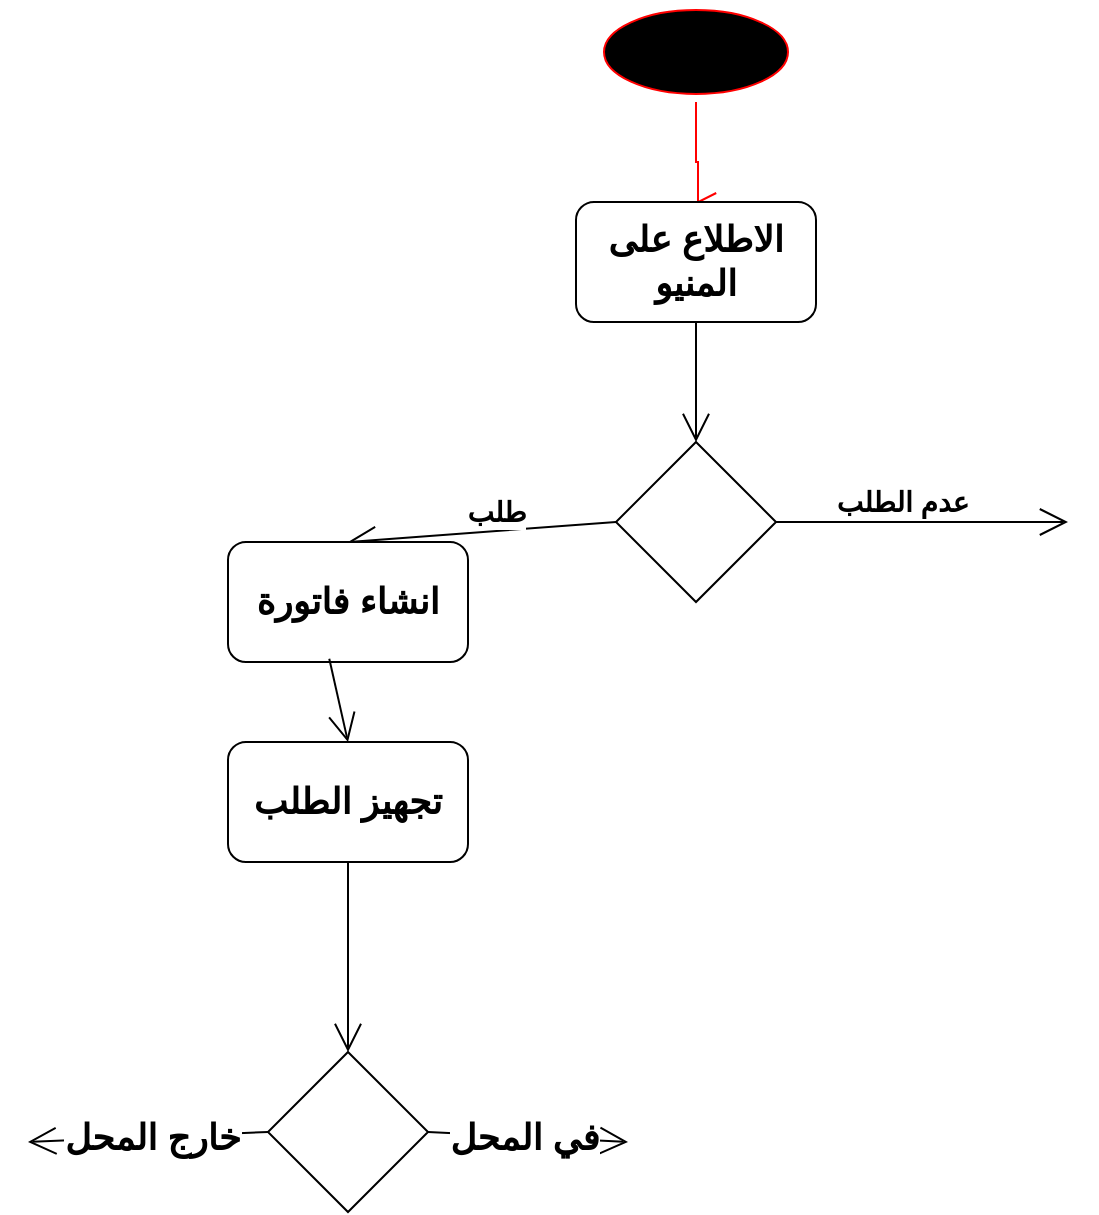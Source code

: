 <mxfile version="26.2.14">
  <diagram name="Page-1" id="TdrzcOV-UNlIRKtFkZLf">
    <mxGraphModel dx="1281" dy="616" grid="1" gridSize="10" guides="1" tooltips="1" connect="1" arrows="1" fold="1" page="1" pageScale="1" pageWidth="827" pageHeight="1169" math="0" shadow="0">
      <root>
        <mxCell id="0" />
        <mxCell id="1" parent="0" />
        <mxCell id="bgS8-4ASuz-KEyf1Ljvr-1" value="" style="ellipse;html=1;shape=startState;fillColor=#000000;strokeColor=#ff0000;" parent="1" vertex="1">
          <mxGeometry x="414" y="20" width="100" height="50" as="geometry" />
        </mxCell>
        <mxCell id="bgS8-4ASuz-KEyf1Ljvr-2" value="" style="edgeStyle=orthogonalEdgeStyle;html=1;verticalAlign=bottom;endArrow=open;endSize=8;strokeColor=#ff0000;rounded=0;entryX=0.5;entryY=0;entryDx=0;entryDy=0;" parent="1" source="bgS8-4ASuz-KEyf1Ljvr-1" edge="1" target="kAa6bXmPHWRR-01voxHk-1">
          <mxGeometry relative="1" as="geometry">
            <mxPoint x="464" y="130" as="targetPoint" />
            <Array as="points">
              <mxPoint x="464" y="100" />
              <mxPoint x="465" y="100" />
            </Array>
          </mxGeometry>
        </mxCell>
        <mxCell id="kAa6bXmPHWRR-01voxHk-1" value="&lt;font style=&quot;font-size: 18px;&quot;&gt;&lt;b&gt;الاطلاع على المنيو&lt;/b&gt;&lt;/font&gt;" style="rounded=1;whiteSpace=wrap;html=1;" vertex="1" parent="1">
          <mxGeometry x="404" y="120" width="120" height="60" as="geometry" />
        </mxCell>
        <mxCell id="kAa6bXmPHWRR-01voxHk-2" value="" style="rhombus;whiteSpace=wrap;html=1;" vertex="1" parent="1">
          <mxGeometry x="424" y="240" width="80" height="80" as="geometry" />
        </mxCell>
        <mxCell id="kAa6bXmPHWRR-01voxHk-3" value="" style="endArrow=open;endFill=1;endSize=12;html=1;rounded=0;exitX=0.5;exitY=1;exitDx=0;exitDy=0;entryX=0.5;entryY=0;entryDx=0;entryDy=0;" edge="1" parent="1" source="kAa6bXmPHWRR-01voxHk-1" target="kAa6bXmPHWRR-01voxHk-2">
          <mxGeometry width="160" relative="1" as="geometry">
            <mxPoint x="240" y="390" as="sourcePoint" />
            <mxPoint x="400" y="390" as="targetPoint" />
          </mxGeometry>
        </mxCell>
        <mxCell id="kAa6bXmPHWRR-01voxHk-4" value="" style="endArrow=open;endFill=1;endSize=12;html=1;rounded=0;exitX=0;exitY=0.5;exitDx=0;exitDy=0;entryX=0.5;entryY=0;entryDx=0;entryDy=0;" edge="1" parent="1" source="kAa6bXmPHWRR-01voxHk-2" target="kAa6bXmPHWRR-01voxHk-10">
          <mxGeometry width="160" relative="1" as="geometry">
            <mxPoint x="210" y="360" as="sourcePoint" />
            <mxPoint x="330" y="280" as="targetPoint" />
          </mxGeometry>
        </mxCell>
        <mxCell id="kAa6bXmPHWRR-01voxHk-6" value="&lt;font style=&quot;font-size: 14px;&quot;&gt;&lt;b&gt;طلب&lt;/b&gt;&lt;/font&gt;" style="edgeLabel;html=1;align=center;verticalAlign=middle;resizable=0;points=[];" vertex="1" connectable="0" parent="kAa6bXmPHWRR-01voxHk-4">
          <mxGeometry x="-0.102" y="-2" relative="1" as="geometry">
            <mxPoint y="-8" as="offset" />
          </mxGeometry>
        </mxCell>
        <mxCell id="kAa6bXmPHWRR-01voxHk-5" value="" style="endArrow=open;endFill=1;endSize=12;html=1;rounded=0;exitX=1;exitY=0.5;exitDx=0;exitDy=0;" edge="1" parent="1" source="kAa6bXmPHWRR-01voxHk-2">
          <mxGeometry width="160" relative="1" as="geometry">
            <mxPoint x="330" y="320" as="sourcePoint" />
            <mxPoint x="650" y="280" as="targetPoint" />
            <Array as="points" />
          </mxGeometry>
        </mxCell>
        <mxCell id="kAa6bXmPHWRR-01voxHk-7" value="&lt;font style=&quot;font-size: 14px;&quot;&gt;&lt;b style=&quot;&quot;&gt;عدم الطلب&lt;/b&gt;&lt;/font&gt;" style="edgeLabel;html=1;align=center;verticalAlign=middle;resizable=0;points=[];" vertex="1" connectable="0" parent="kAa6bXmPHWRR-01voxHk-5">
          <mxGeometry x="-0.174" y="-4" relative="1" as="geometry">
            <mxPoint x="2" y="-14" as="offset" />
          </mxGeometry>
        </mxCell>
        <mxCell id="kAa6bXmPHWRR-01voxHk-10" value="&lt;font style=&quot;font-size: 18px;&quot;&gt;&lt;b&gt;انشاء فاتورة&lt;/b&gt;&lt;/font&gt;" style="rounded=1;whiteSpace=wrap;html=1;" vertex="1" parent="1">
          <mxGeometry x="230" y="290" width="120" height="60" as="geometry" />
        </mxCell>
        <mxCell id="kAa6bXmPHWRR-01voxHk-11" value="&lt;font style=&quot;font-size: 18px;&quot;&gt;&lt;b&gt;تجهيز الطلب&lt;/b&gt;&lt;/font&gt;" style="rounded=1;whiteSpace=wrap;html=1;" vertex="1" parent="1">
          <mxGeometry x="230" y="390" width="120" height="60" as="geometry" />
        </mxCell>
        <mxCell id="kAa6bXmPHWRR-01voxHk-12" value="" style="endArrow=open;endFill=1;endSize=12;html=1;rounded=0;exitX=0.422;exitY=0.973;exitDx=0;exitDy=0;exitPerimeter=0;entryX=0.5;entryY=0;entryDx=0;entryDy=0;" edge="1" parent="1" source="kAa6bXmPHWRR-01voxHk-10" target="kAa6bXmPHWRR-01voxHk-11">
          <mxGeometry width="160" relative="1" as="geometry">
            <mxPoint x="70" y="500" as="sourcePoint" />
            <mxPoint x="230" y="500" as="targetPoint" />
          </mxGeometry>
        </mxCell>
        <mxCell id="kAa6bXmPHWRR-01voxHk-13" value="" style="endArrow=open;endFill=1;endSize=12;html=1;rounded=0;exitX=0.5;exitY=1;exitDx=0;exitDy=0;entryX=0.5;entryY=0;entryDx=0;entryDy=0;" edge="1" parent="1" source="kAa6bXmPHWRR-01voxHk-11" target="kAa6bXmPHWRR-01voxHk-14">
          <mxGeometry width="160" relative="1" as="geometry">
            <mxPoint x="260" y="540" as="sourcePoint" />
            <mxPoint x="290" y="530" as="targetPoint" />
          </mxGeometry>
        </mxCell>
        <mxCell id="kAa6bXmPHWRR-01voxHk-14" value="" style="rhombus;whiteSpace=wrap;html=1;" vertex="1" parent="1">
          <mxGeometry x="250" y="545" width="80" height="80" as="geometry" />
        </mxCell>
        <mxCell id="kAa6bXmPHWRR-01voxHk-15" value="" style="endArrow=open;endFill=1;endSize=12;html=1;rounded=0;exitX=1;exitY=0.5;exitDx=0;exitDy=0;" edge="1" parent="1" source="kAa6bXmPHWRR-01voxHk-14">
          <mxGeometry width="160" relative="1" as="geometry">
            <mxPoint x="340" y="590" as="sourcePoint" />
            <mxPoint x="430" y="590" as="targetPoint" />
          </mxGeometry>
        </mxCell>
        <mxCell id="kAa6bXmPHWRR-01voxHk-16" value="&lt;font style=&quot;font-size: 18px;&quot;&gt;&lt;b&gt;في المحل&lt;/b&gt;&lt;/font&gt;" style="edgeLabel;html=1;align=center;verticalAlign=middle;resizable=0;points=[];" vertex="1" connectable="0" parent="kAa6bXmPHWRR-01voxHk-15">
          <mxGeometry x="-0.044" relative="1" as="geometry">
            <mxPoint as="offset" />
          </mxGeometry>
        </mxCell>
        <mxCell id="kAa6bXmPHWRR-01voxHk-17" value="" style="endArrow=open;endFill=1;endSize=12;html=1;rounded=0;exitX=0;exitY=0.5;exitDx=0;exitDy=0;" edge="1" parent="1" source="kAa6bXmPHWRR-01voxHk-14">
          <mxGeometry width="160" relative="1" as="geometry">
            <mxPoint x="70" y="670" as="sourcePoint" />
            <mxPoint x="130" y="590" as="targetPoint" />
          </mxGeometry>
        </mxCell>
        <mxCell id="kAa6bXmPHWRR-01voxHk-18" value="&lt;font style=&quot;font-size: 18px;&quot;&gt;&lt;b&gt;خارج المحل&lt;/b&gt;&lt;/font&gt;" style="edgeLabel;html=1;align=center;verticalAlign=middle;resizable=0;points=[];" vertex="1" connectable="0" parent="kAa6bXmPHWRR-01voxHk-17">
          <mxGeometry x="-0.03" relative="1" as="geometry">
            <mxPoint as="offset" />
          </mxGeometry>
        </mxCell>
      </root>
    </mxGraphModel>
  </diagram>
</mxfile>
